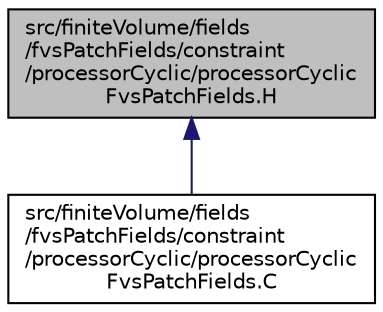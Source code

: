 digraph "src/finiteVolume/fields/fvsPatchFields/constraint/processorCyclic/processorCyclicFvsPatchFields.H"
{
  bgcolor="transparent";
  edge [fontname="Helvetica",fontsize="10",labelfontname="Helvetica",labelfontsize="10"];
  node [fontname="Helvetica",fontsize="10",shape=record];
  Node1 [label="src/finiteVolume/fields\l/fvsPatchFields/constraint\l/processorCyclic/processorCyclic\lFvsPatchFields.H",height=0.2,width=0.4,color="black", fillcolor="grey75", style="filled", fontcolor="black"];
  Node1 -> Node2 [dir="back",color="midnightblue",fontsize="10",style="solid",fontname="Helvetica"];
  Node2 [label="src/finiteVolume/fields\l/fvsPatchFields/constraint\l/processorCyclic/processorCyclic\lFvsPatchFields.C",height=0.2,width=0.4,color="black",URL="$a05606.html"];
}
